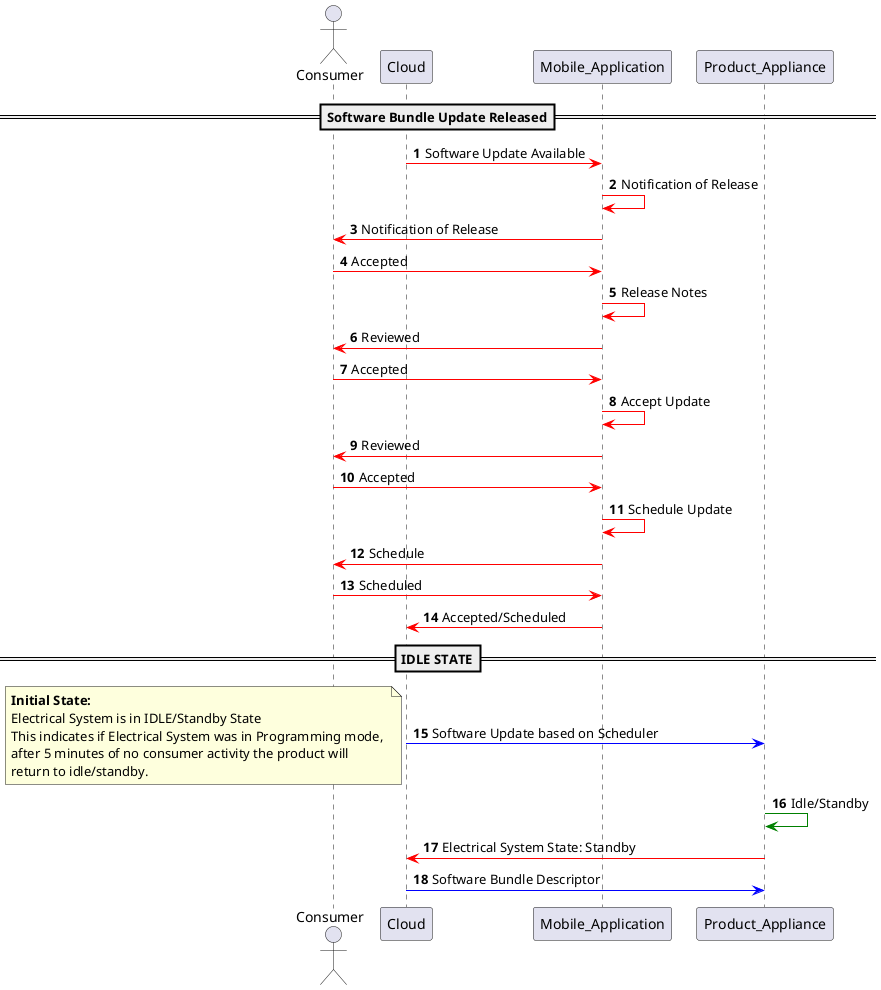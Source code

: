 @startuml user_interaction_sequence

    autonumber
    actor Consumer
    ==Software Bundle Update Released==
    Cloud -[#red]> Mobile_Application : Software Update Available
    Mobile_Application -[#red]> Mobile_Application : Notification of Release
    Mobile_Application -[#red]> Consumer : Notification of Release
    Consumer -[#red]> Mobile_Application : Accepted
    Mobile_Application -[#red]> Mobile_Application : Release Notes
    Mobile_Application -[#red]> Consumer : Reviewed
    Consumer -[#red]> Mobile_Application : Accepted  
    Mobile_Application -[#red]> Mobile_Application : Accept Update
    Mobile_Application -[#red]> Consumer : Reviewed
    Consumer -[#red]> Mobile_Application : Accepted
    Mobile_Application -[#red]> Mobile_Application : Schedule Update
    Mobile_Application -[#red]> Consumer : Schedule
    Consumer -[#red]> Mobile_Application : Scheduled
    Mobile_Application -[#red]> Cloud : Accepted/Scheduled

    ==IDLE STATE==

    Cloud -[#blue]> Product_Appliance: Software Update based on Scheduler
    note left 
    **Initial State:**
    Electrical System is in IDLE/Standby State
    This indicates if Electrical System was in Programming mode, 
    after 5 minutes of no consumer activity the product will 
    return to idle/standby.
    end note
    Product_Appliance -[#Green]> Product_Appliance : Idle/Standby
    Product_Appliance -[#red]> Cloud: Electrical System State: Standby
    Cloud -[#blue]> Product_Appliance: Software Bundle Descriptor

@enduml
